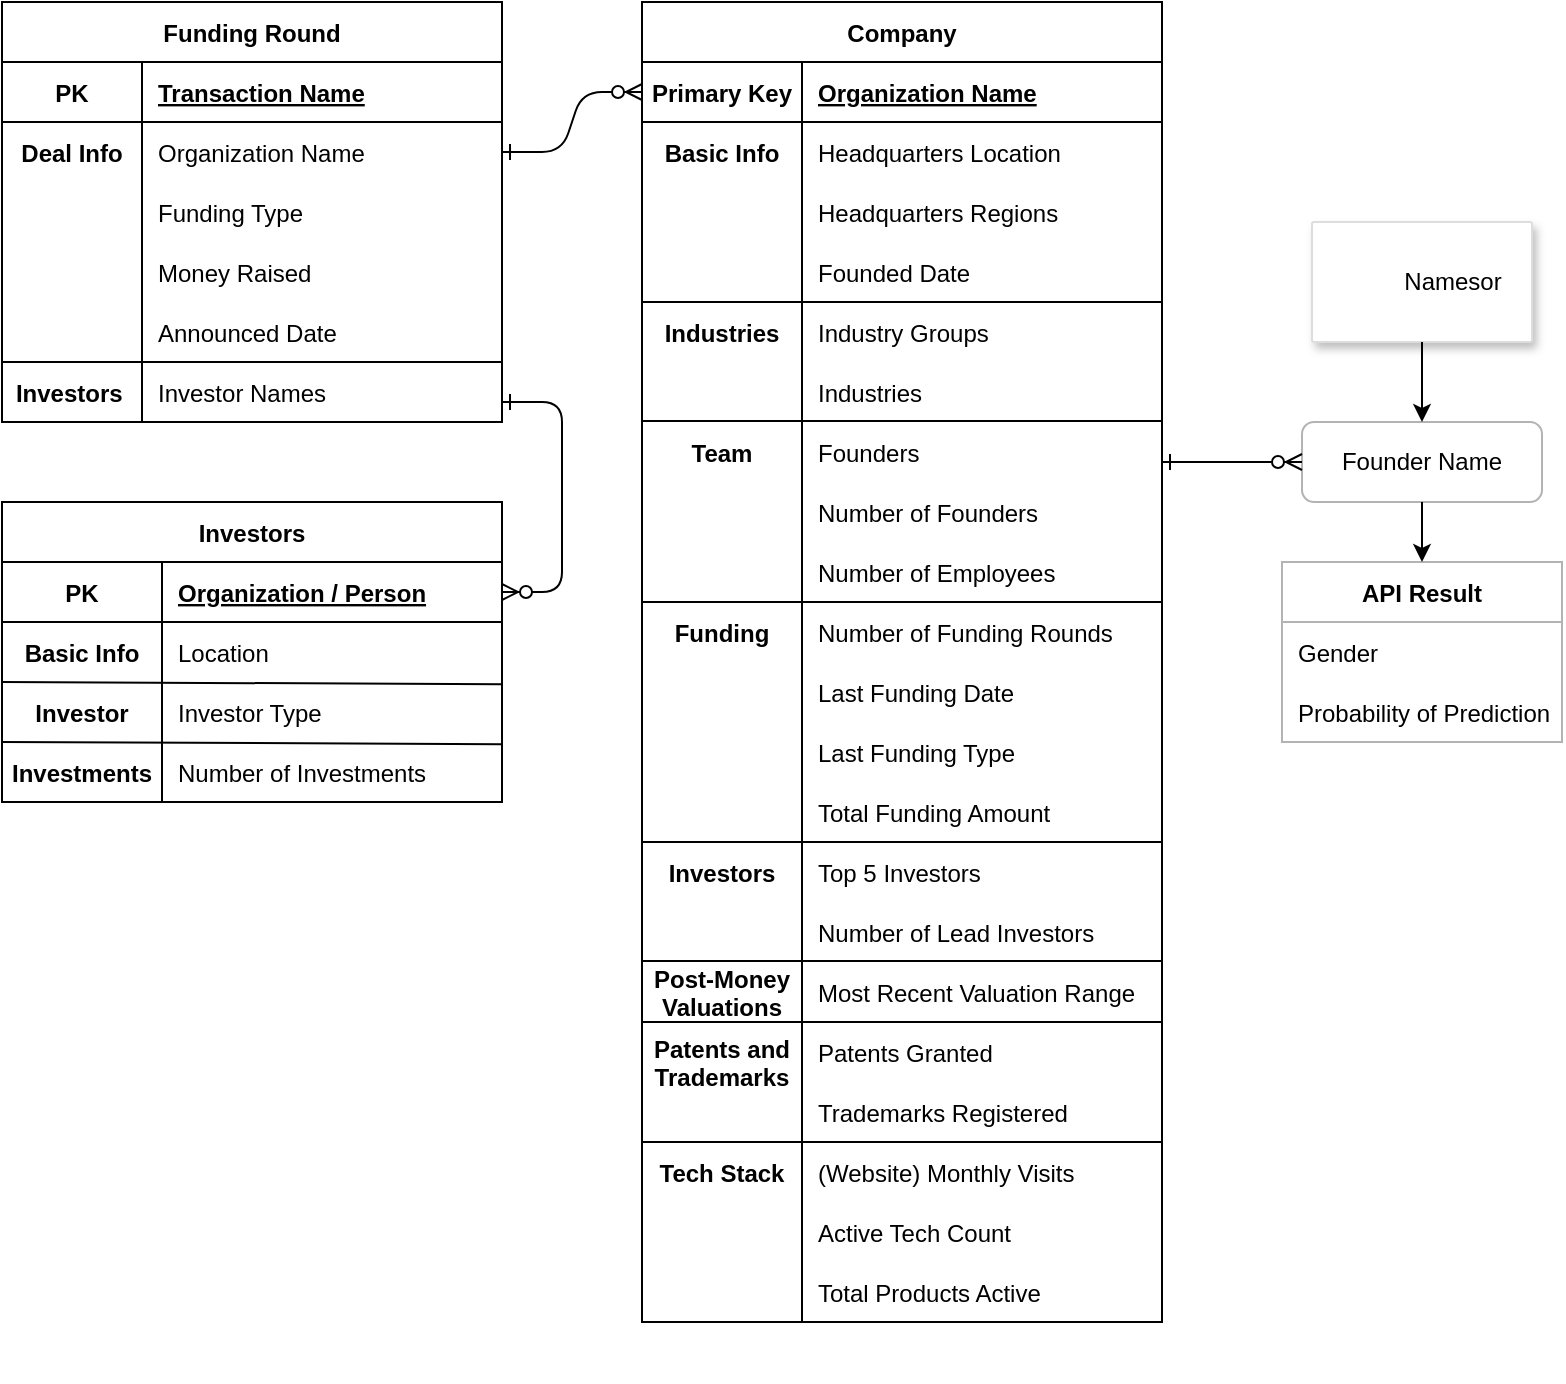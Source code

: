 <mxfile version="17.4.6" type="github">
  <diagram id="R2lEEEUBdFMjLlhIrx00" name="Page-1">
    <mxGraphModel dx="1173" dy="855" grid="0" gridSize="10" guides="1" tooltips="1" connect="1" arrows="1" fold="1" page="1" pageScale="1" pageWidth="1100" pageHeight="850" math="0" shadow="0" extFonts="Permanent Marker^https://fonts.googleapis.com/css?family=Permanent+Marker">
      <root>
        <mxCell id="0" />
        <mxCell id="1" parent="0" />
        <mxCell id="C-vyLk0tnHw3VtMMgP7b-1" value="" style="edgeStyle=entityRelationEdgeStyle;endArrow=ERzeroToMany;startArrow=ERone;endFill=1;startFill=0;exitX=1;exitY=0.5;exitDx=0;exitDy=0;entryX=0;entryY=0.5;entryDx=0;entryDy=0;" parent="1" source="C-vyLk0tnHw3VtMMgP7b-27" target="C-vyLk0tnHw3VtMMgP7b-3" edge="1">
          <mxGeometry width="100" height="100" relative="1" as="geometry">
            <mxPoint x="80" y="730" as="sourcePoint" />
            <mxPoint x="180" y="630" as="targetPoint" />
          </mxGeometry>
        </mxCell>
        <mxCell id="d0-8wZ6xfutbVwg7pQpN-62" value="" style="group" vertex="1" connectable="0" parent="1">
          <mxGeometry x="120" y="90" width="250" height="210" as="geometry" />
        </mxCell>
        <mxCell id="C-vyLk0tnHw3VtMMgP7b-23" value="Funding Round" style="shape=table;startSize=30;container=1;collapsible=1;childLayout=tableLayout;fixedRows=1;rowLines=0;fontStyle=1;align=center;resizeLast=1;" parent="d0-8wZ6xfutbVwg7pQpN-62" vertex="1">
          <mxGeometry width="250" height="210" as="geometry" />
        </mxCell>
        <mxCell id="C-vyLk0tnHw3VtMMgP7b-24" value="" style="shape=partialRectangle;collapsible=0;dropTarget=0;pointerEvents=0;fillColor=none;points=[[0,0.5],[1,0.5]];portConstraint=eastwest;top=0;left=0;right=0;bottom=1;" parent="C-vyLk0tnHw3VtMMgP7b-23" vertex="1">
          <mxGeometry y="30" width="250" height="30" as="geometry" />
        </mxCell>
        <mxCell id="C-vyLk0tnHw3VtMMgP7b-25" value="PK" style="shape=partialRectangle;overflow=hidden;connectable=0;fillColor=none;top=0;left=0;bottom=0;right=0;fontStyle=1;" parent="C-vyLk0tnHw3VtMMgP7b-24" vertex="1">
          <mxGeometry width="70" height="30" as="geometry">
            <mxRectangle width="70" height="30" as="alternateBounds" />
          </mxGeometry>
        </mxCell>
        <mxCell id="C-vyLk0tnHw3VtMMgP7b-26" value="Transaction Name" style="shape=partialRectangle;overflow=hidden;connectable=0;fillColor=none;top=0;left=0;bottom=0;right=0;align=left;spacingLeft=6;fontStyle=5;" parent="C-vyLk0tnHw3VtMMgP7b-24" vertex="1">
          <mxGeometry x="70" width="180" height="30" as="geometry">
            <mxRectangle width="180" height="30" as="alternateBounds" />
          </mxGeometry>
        </mxCell>
        <mxCell id="C-vyLk0tnHw3VtMMgP7b-27" value="" style="shape=partialRectangle;collapsible=0;dropTarget=0;pointerEvents=0;fillColor=none;points=[[0,0.5],[1,0.5]];portConstraint=eastwest;top=0;left=0;right=0;bottom=0;" parent="C-vyLk0tnHw3VtMMgP7b-23" vertex="1">
          <mxGeometry y="60" width="250" height="30" as="geometry" />
        </mxCell>
        <mxCell id="C-vyLk0tnHw3VtMMgP7b-28" value="Deal Info" style="shape=partialRectangle;overflow=hidden;connectable=0;fillColor=none;top=0;left=0;bottom=0;right=0;fontStyle=1" parent="C-vyLk0tnHw3VtMMgP7b-27" vertex="1">
          <mxGeometry width="70" height="30" as="geometry">
            <mxRectangle width="70" height="30" as="alternateBounds" />
          </mxGeometry>
        </mxCell>
        <mxCell id="C-vyLk0tnHw3VtMMgP7b-29" value="Organization Name" style="shape=partialRectangle;overflow=hidden;connectable=0;fillColor=none;top=0;left=0;bottom=0;right=0;align=left;spacingLeft=6;" parent="C-vyLk0tnHw3VtMMgP7b-27" vertex="1">
          <mxGeometry x="70" width="180" height="30" as="geometry">
            <mxRectangle width="180" height="30" as="alternateBounds" />
          </mxGeometry>
        </mxCell>
        <mxCell id="d0-8wZ6xfutbVwg7pQpN-1" value="Funding Type" style="shape=partialRectangle;overflow=hidden;connectable=0;fillColor=none;top=0;left=0;bottom=0;right=0;align=left;spacingLeft=6;" vertex="1" parent="d0-8wZ6xfutbVwg7pQpN-62">
          <mxGeometry x="70" y="90" width="180" height="30" as="geometry">
            <mxRectangle width="230" height="30" as="alternateBounds" />
          </mxGeometry>
        </mxCell>
        <mxCell id="d0-8wZ6xfutbVwg7pQpN-2" value="Money Raised" style="shape=partialRectangle;overflow=hidden;connectable=0;fillColor=none;top=0;left=0;bottom=0;right=0;align=left;spacingLeft=6;" vertex="1" parent="d0-8wZ6xfutbVwg7pQpN-62">
          <mxGeometry x="70" y="120" width="180" height="30" as="geometry">
            <mxRectangle width="230" height="30" as="alternateBounds" />
          </mxGeometry>
        </mxCell>
        <mxCell id="d0-8wZ6xfutbVwg7pQpN-3" value="Investor Names" style="shape=partialRectangle;overflow=hidden;connectable=0;fillColor=none;top=0;left=0;bottom=0;right=0;align=left;spacingLeft=6;" vertex="1" parent="d0-8wZ6xfutbVwg7pQpN-62">
          <mxGeometry x="70" y="180" width="180" height="30" as="geometry">
            <mxRectangle width="230" height="30" as="alternateBounds" />
          </mxGeometry>
        </mxCell>
        <mxCell id="d0-8wZ6xfutbVwg7pQpN-58" value="Announced Date" style="shape=partialRectangle;overflow=hidden;connectable=0;fillColor=none;top=0;left=0;bottom=0;right=0;align=left;spacingLeft=6;" vertex="1" parent="d0-8wZ6xfutbVwg7pQpN-62">
          <mxGeometry x="70" y="150" width="180" height="30" as="geometry">
            <mxRectangle width="230" height="30" as="alternateBounds" />
          </mxGeometry>
        </mxCell>
        <mxCell id="d0-8wZ6xfutbVwg7pQpN-60" value="Investors" style="shape=partialRectangle;overflow=hidden;connectable=0;fillColor=none;top=0;left=0;bottom=0;right=0;fontStyle=1" vertex="1" parent="d0-8wZ6xfutbVwg7pQpN-62">
          <mxGeometry y="180" width="67.308" height="30" as="geometry">
            <mxRectangle width="60" height="30" as="alternateBounds" />
          </mxGeometry>
        </mxCell>
        <mxCell id="d0-8wZ6xfutbVwg7pQpN-61" value="" style="endArrow=none;html=1;rounded=0;" edge="1" parent="d0-8wZ6xfutbVwg7pQpN-62">
          <mxGeometry width="50" height="50" relative="1" as="geometry">
            <mxPoint x="250" y="180" as="sourcePoint" />
            <mxPoint y="180" as="targetPoint" />
          </mxGeometry>
        </mxCell>
        <mxCell id="d0-8wZ6xfutbVwg7pQpN-4" value="" style="endArrow=none;html=1;rounded=0;" edge="1" parent="d0-8wZ6xfutbVwg7pQpN-62">
          <mxGeometry width="50" height="50" relative="1" as="geometry">
            <mxPoint x="69.998" y="210" as="sourcePoint" />
            <mxPoint x="69.998" y="90" as="targetPoint" />
          </mxGeometry>
        </mxCell>
        <mxCell id="d0-8wZ6xfutbVwg7pQpN-65" value="Investor" style="shape=partialRectangle;overflow=hidden;connectable=0;fillColor=none;top=0;left=0;bottom=0;right=0;fontStyle=1" vertex="1" parent="1">
          <mxGeometry x="120" y="430" width="80" height="30" as="geometry">
            <mxRectangle width="70" height="30" as="alternateBounds" />
          </mxGeometry>
        </mxCell>
        <mxCell id="d0-8wZ6xfutbVwg7pQpN-67" value="" style="group" vertex="1" connectable="0" parent="1">
          <mxGeometry x="120" y="340" width="250" height="150" as="geometry" />
        </mxCell>
        <mxCell id="d0-8wZ6xfutbVwg7pQpN-66" value="" style="endArrow=none;html=1;rounded=0;" edge="1" parent="d0-8wZ6xfutbVwg7pQpN-67">
          <mxGeometry width="50" height="50" relative="1" as="geometry">
            <mxPoint x="80" y="120" as="sourcePoint" />
            <mxPoint x="80" y="150" as="targetPoint" />
          </mxGeometry>
        </mxCell>
        <mxCell id="d0-8wZ6xfutbVwg7pQpN-89" value="" style="group" vertex="1" connectable="0" parent="d0-8wZ6xfutbVwg7pQpN-67">
          <mxGeometry width="250" height="150" as="geometry" />
        </mxCell>
        <mxCell id="C-vyLk0tnHw3VtMMgP7b-13" value="Investors" style="shape=table;startSize=30;container=1;collapsible=1;childLayout=tableLayout;fixedRows=1;rowLines=0;fontStyle=1;align=center;resizeLast=1;" parent="d0-8wZ6xfutbVwg7pQpN-89" vertex="1">
          <mxGeometry width="250" height="150" as="geometry">
            <mxRectangle width="90" height="30" as="alternateBounds" />
          </mxGeometry>
        </mxCell>
        <mxCell id="C-vyLk0tnHw3VtMMgP7b-14" value="" style="shape=partialRectangle;collapsible=0;dropTarget=0;pointerEvents=0;fillColor=none;points=[[0,0.5],[1,0.5]];portConstraint=eastwest;top=0;left=0;right=0;bottom=1;" parent="C-vyLk0tnHw3VtMMgP7b-13" vertex="1">
          <mxGeometry y="30" width="250" height="30" as="geometry" />
        </mxCell>
        <mxCell id="C-vyLk0tnHw3VtMMgP7b-15" value="PK" style="shape=partialRectangle;overflow=hidden;connectable=0;fillColor=none;top=0;left=0;bottom=0;right=0;fontStyle=1;" parent="C-vyLk0tnHw3VtMMgP7b-14" vertex="1">
          <mxGeometry width="80" height="30" as="geometry">
            <mxRectangle width="80" height="30" as="alternateBounds" />
          </mxGeometry>
        </mxCell>
        <mxCell id="C-vyLk0tnHw3VtMMgP7b-16" value="Organization / Person" style="shape=partialRectangle;overflow=hidden;connectable=0;fillColor=none;top=0;left=0;bottom=0;right=0;align=left;spacingLeft=6;fontStyle=5;" parent="C-vyLk0tnHw3VtMMgP7b-14" vertex="1">
          <mxGeometry x="80" width="170" height="30" as="geometry">
            <mxRectangle width="170" height="30" as="alternateBounds" />
          </mxGeometry>
        </mxCell>
        <mxCell id="C-vyLk0tnHw3VtMMgP7b-17" value="" style="shape=partialRectangle;collapsible=0;dropTarget=0;pointerEvents=0;fillColor=none;points=[[0,0.5],[1,0.5]];portConstraint=eastwest;top=0;left=0;right=0;bottom=0;" parent="C-vyLk0tnHw3VtMMgP7b-13" vertex="1">
          <mxGeometry y="60" width="250" height="30" as="geometry" />
        </mxCell>
        <mxCell id="C-vyLk0tnHw3VtMMgP7b-18" value="Basic Info" style="shape=partialRectangle;overflow=hidden;connectable=0;fillColor=none;top=0;left=0;bottom=0;right=0;fontStyle=1" parent="C-vyLk0tnHw3VtMMgP7b-17" vertex="1">
          <mxGeometry width="80" height="30" as="geometry">
            <mxRectangle width="80" height="30" as="alternateBounds" />
          </mxGeometry>
        </mxCell>
        <mxCell id="C-vyLk0tnHw3VtMMgP7b-19" value="Location" style="shape=partialRectangle;overflow=hidden;connectable=0;fillColor=none;top=0;left=0;bottom=0;right=0;align=left;spacingLeft=6;" parent="C-vyLk0tnHw3VtMMgP7b-17" vertex="1">
          <mxGeometry x="80" width="170" height="30" as="geometry">
            <mxRectangle width="170" height="30" as="alternateBounds" />
          </mxGeometry>
        </mxCell>
        <mxCell id="C-vyLk0tnHw3VtMMgP7b-20" value="" style="shape=partialRectangle;collapsible=0;dropTarget=0;pointerEvents=0;fillColor=none;points=[[0,0.5],[1,0.5]];portConstraint=eastwest;top=0;left=0;right=0;bottom=0;" parent="C-vyLk0tnHw3VtMMgP7b-13" vertex="1">
          <mxGeometry y="90" width="250" height="30" as="geometry" />
        </mxCell>
        <mxCell id="C-vyLk0tnHw3VtMMgP7b-21" value="" style="shape=partialRectangle;overflow=hidden;connectable=0;fillColor=none;top=0;left=0;bottom=0;right=0;" parent="C-vyLk0tnHw3VtMMgP7b-20" vertex="1">
          <mxGeometry width="80" height="30" as="geometry">
            <mxRectangle width="80" height="30" as="alternateBounds" />
          </mxGeometry>
        </mxCell>
        <mxCell id="C-vyLk0tnHw3VtMMgP7b-22" value="Investor Type" style="shape=partialRectangle;overflow=hidden;connectable=0;fillColor=none;top=0;left=0;bottom=0;right=0;align=left;spacingLeft=6;" parent="C-vyLk0tnHw3VtMMgP7b-20" vertex="1">
          <mxGeometry x="80" width="170" height="30" as="geometry">
            <mxRectangle width="170" height="30" as="alternateBounds" />
          </mxGeometry>
        </mxCell>
        <mxCell id="d0-8wZ6xfutbVwg7pQpN-87" value="" style="endArrow=none;html=1;rounded=0;fontColor=#FF0000;exitX=-0.001;exitY=0.999;exitDx=0;exitDy=0;exitPerimeter=0;entryX=0.999;entryY=1.036;entryDx=0;entryDy=0;entryPerimeter=0;" edge="1" parent="C-vyLk0tnHw3VtMMgP7b-13" source="C-vyLk0tnHw3VtMMgP7b-20" target="C-vyLk0tnHw3VtMMgP7b-20">
          <mxGeometry width="50" height="50" relative="1" as="geometry">
            <mxPoint x="170" y="50" as="sourcePoint" />
            <mxPoint x="220" as="targetPoint" />
          </mxGeometry>
        </mxCell>
        <mxCell id="d0-8wZ6xfutbVwg7pQpN-63" value="Investments" style="shape=partialRectangle;overflow=hidden;connectable=0;fillColor=none;top=0;left=0;bottom=0;right=0;fontStyle=1" vertex="1" parent="d0-8wZ6xfutbVwg7pQpN-89">
          <mxGeometry y="120" width="80" height="30" as="geometry">
            <mxRectangle width="70" height="30" as="alternateBounds" />
          </mxGeometry>
        </mxCell>
        <mxCell id="d0-8wZ6xfutbVwg7pQpN-64" value="Number of Investments" style="shape=partialRectangle;overflow=hidden;connectable=0;fillColor=none;top=0;left=0;bottom=0;right=0;align=left;spacingLeft=6;" vertex="1" parent="d0-8wZ6xfutbVwg7pQpN-89">
          <mxGeometry x="80" y="120" width="170" height="30" as="geometry">
            <mxRectangle width="180" height="30" as="alternateBounds" />
          </mxGeometry>
        </mxCell>
        <mxCell id="d0-8wZ6xfutbVwg7pQpN-88" value="" style="endArrow=none;html=1;rounded=0;fontColor=#FF0000;exitX=-0.001;exitY=0.999;exitDx=0;exitDy=0;exitPerimeter=0;entryX=0.999;entryY=1.036;entryDx=0;entryDy=0;entryPerimeter=0;" edge="1" parent="d0-8wZ6xfutbVwg7pQpN-89">
          <mxGeometry width="50" height="50" relative="1" as="geometry">
            <mxPoint y="90.0" as="sourcePoint" />
            <mxPoint x="250.0" y="91.11" as="targetPoint" />
          </mxGeometry>
        </mxCell>
        <mxCell id="d0-8wZ6xfutbVwg7pQpN-69" value="" style="edgeStyle=entityRelationEdgeStyle;endArrow=ERzeroToMany;startArrow=ERone;endFill=1;startFill=0;entryX=1;entryY=0.5;entryDx=0;entryDy=0;" edge="1" parent="1" target="C-vyLk0tnHw3VtMMgP7b-14">
          <mxGeometry width="100" height="100" relative="1" as="geometry">
            <mxPoint x="370" y="290" as="sourcePoint" />
            <mxPoint x="440" y="540" as="targetPoint" />
          </mxGeometry>
        </mxCell>
        <mxCell id="d0-8wZ6xfutbVwg7pQpN-77" value="" style="group" vertex="1" connectable="0" parent="1">
          <mxGeometry x="775" y="200" width="110" height="60" as="geometry" />
        </mxCell>
        <mxCell id="d0-8wZ6xfutbVwg7pQpN-71" value="" style="strokeColor=#dddddd;shadow=1;strokeWidth=1;rounded=1;absoluteArcSize=1;arcSize=2;" vertex="1" parent="d0-8wZ6xfutbVwg7pQpN-77">
          <mxGeometry width="110" height="60" as="geometry" />
        </mxCell>
        <mxCell id="d0-8wZ6xfutbVwg7pQpN-75" value="" style="shape=image;verticalLabelPosition=bottom;labelBackgroundColor=default;verticalAlign=top;aspect=fixed;imageAspect=0;image=https://namsor.app/compressed_images/namsor_small.svg;" vertex="1" parent="d0-8wZ6xfutbVwg7pQpN-77">
          <mxGeometry y="5" width="50" height="50" as="geometry" />
        </mxCell>
        <mxCell id="d0-8wZ6xfutbVwg7pQpN-76" value="Namesor" style="text;html=1;align=center;verticalAlign=middle;resizable=0;points=[];autosize=1;strokeColor=none;fillColor=none;" vertex="1" parent="d0-8wZ6xfutbVwg7pQpN-77">
          <mxGeometry x="40" y="20" width="60" height="20" as="geometry" />
        </mxCell>
        <mxCell id="d0-8wZ6xfutbVwg7pQpN-79" value="Founder Name" style="rounded=1;whiteSpace=wrap;html=1;strokeColor=#B3B3B3;" vertex="1" parent="1">
          <mxGeometry x="770" y="300" width="120" height="40" as="geometry" />
        </mxCell>
        <mxCell id="d0-8wZ6xfutbVwg7pQpN-80" value="API Result" style="swimlane;strokeColor=#B3B3B3;startSize=30;" vertex="1" parent="1">
          <mxGeometry x="760" y="370" width="140" height="90" as="geometry" />
        </mxCell>
        <mxCell id="d0-8wZ6xfutbVwg7pQpN-81" value="Gender" style="shape=partialRectangle;overflow=hidden;connectable=0;fillColor=none;top=0;left=0;bottom=0;right=0;align=left;spacingLeft=6;" vertex="1" parent="d0-8wZ6xfutbVwg7pQpN-80">
          <mxGeometry y="30" width="140" height="30" as="geometry">
            <mxRectangle width="180" height="30" as="alternateBounds" />
          </mxGeometry>
        </mxCell>
        <mxCell id="d0-8wZ6xfutbVwg7pQpN-82" value="Probability of Prediction" style="shape=partialRectangle;overflow=hidden;connectable=0;fillColor=none;top=0;left=0;bottom=0;right=0;align=left;spacingLeft=6;" vertex="1" parent="d0-8wZ6xfutbVwg7pQpN-80">
          <mxGeometry y="60" width="140" height="30" as="geometry">
            <mxRectangle width="180" height="30" as="alternateBounds" />
          </mxGeometry>
        </mxCell>
        <mxCell id="d0-8wZ6xfutbVwg7pQpN-83" value="" style="endArrow=classic;html=1;rounded=0;fontColor=#FF0000;entryX=0.5;entryY=0;entryDx=0;entryDy=0;exitX=0.5;exitY=1;exitDx=0;exitDy=0;" edge="1" parent="1" source="d0-8wZ6xfutbVwg7pQpN-71" target="d0-8wZ6xfutbVwg7pQpN-79">
          <mxGeometry width="50" height="50" relative="1" as="geometry">
            <mxPoint x="700" y="320" as="sourcePoint" />
            <mxPoint x="710" y="250" as="targetPoint" />
          </mxGeometry>
        </mxCell>
        <mxCell id="d0-8wZ6xfutbVwg7pQpN-84" value="" style="edgeStyle=entityRelationEdgeStyle;endArrow=ERzeroToMany;startArrow=ERone;endFill=1;startFill=0;entryX=0;entryY=0.5;entryDx=0;entryDy=0;" edge="1" parent="1" target="d0-8wZ6xfutbVwg7pQpN-79">
          <mxGeometry width="100" height="100" relative="1" as="geometry">
            <mxPoint x="700" y="320" as="sourcePoint" />
            <mxPoint x="380" y="395" as="targetPoint" />
          </mxGeometry>
        </mxCell>
        <mxCell id="d0-8wZ6xfutbVwg7pQpN-85" value="" style="endArrow=classic;html=1;rounded=0;fontColor=#FF0000;entryX=0.5;entryY=0;entryDx=0;entryDy=0;exitX=0.5;exitY=1;exitDx=0;exitDy=0;" edge="1" parent="1" source="d0-8wZ6xfutbVwg7pQpN-79" target="d0-8wZ6xfutbVwg7pQpN-80">
          <mxGeometry width="50" height="50" relative="1" as="geometry">
            <mxPoint x="840" y="270" as="sourcePoint" />
            <mxPoint x="840" y="310" as="targetPoint" />
          </mxGeometry>
        </mxCell>
        <mxCell id="d0-8wZ6xfutbVwg7pQpN-93" value="" style="group" vertex="1" connectable="0" parent="1">
          <mxGeometry x="440" y="90" width="260" height="690" as="geometry" />
        </mxCell>
        <mxCell id="C-vyLk0tnHw3VtMMgP7b-2" value="Company" style="shape=table;startSize=30;container=1;collapsible=1;childLayout=tableLayout;fixedRows=1;rowLines=0;fontStyle=1;align=center;resizeLast=1;" parent="d0-8wZ6xfutbVwg7pQpN-93" vertex="1">
          <mxGeometry width="260" height="660" as="geometry" />
        </mxCell>
        <mxCell id="C-vyLk0tnHw3VtMMgP7b-3" value="" style="shape=partialRectangle;collapsible=0;dropTarget=0;pointerEvents=0;fillColor=none;points=[[0,0.5],[1,0.5]];portConstraint=eastwest;top=0;left=0;right=0;bottom=1;" parent="C-vyLk0tnHw3VtMMgP7b-2" vertex="1">
          <mxGeometry y="30" width="260" height="30" as="geometry" />
        </mxCell>
        <mxCell id="C-vyLk0tnHw3VtMMgP7b-4" value="Primary Key" style="shape=partialRectangle;overflow=hidden;connectable=0;fillColor=none;top=0;left=0;bottom=0;right=0;fontStyle=1;" parent="C-vyLk0tnHw3VtMMgP7b-3" vertex="1">
          <mxGeometry width="80" height="30" as="geometry">
            <mxRectangle width="80" height="30" as="alternateBounds" />
          </mxGeometry>
        </mxCell>
        <mxCell id="C-vyLk0tnHw3VtMMgP7b-5" value="Organization Name" style="shape=partialRectangle;overflow=hidden;connectable=0;fillColor=none;top=0;left=0;bottom=0;right=0;align=left;spacingLeft=6;fontStyle=5;" parent="C-vyLk0tnHw3VtMMgP7b-3" vertex="1">
          <mxGeometry x="80" width="180" height="30" as="geometry">
            <mxRectangle width="180" height="30" as="alternateBounds" />
          </mxGeometry>
        </mxCell>
        <mxCell id="C-vyLk0tnHw3VtMMgP7b-6" value="" style="shape=partialRectangle;collapsible=0;dropTarget=0;pointerEvents=0;fillColor=none;points=[[0,0.5],[1,0.5]];portConstraint=eastwest;top=0;left=0;right=0;bottom=0;" parent="C-vyLk0tnHw3VtMMgP7b-2" vertex="1">
          <mxGeometry y="60" width="260" height="30" as="geometry" />
        </mxCell>
        <mxCell id="C-vyLk0tnHw3VtMMgP7b-7" value="Basic Info" style="shape=partialRectangle;overflow=hidden;connectable=0;fillColor=none;top=0;left=0;bottom=0;right=0;fontStyle=1" parent="C-vyLk0tnHw3VtMMgP7b-6" vertex="1">
          <mxGeometry width="80" height="30" as="geometry">
            <mxRectangle width="80" height="30" as="alternateBounds" />
          </mxGeometry>
        </mxCell>
        <mxCell id="C-vyLk0tnHw3VtMMgP7b-8" value="Headquarters Location" style="shape=partialRectangle;overflow=hidden;connectable=0;fillColor=none;top=0;left=0;bottom=0;right=0;align=left;spacingLeft=6;" parent="C-vyLk0tnHw3VtMMgP7b-6" vertex="1">
          <mxGeometry x="80" width="180" height="30" as="geometry">
            <mxRectangle width="180" height="30" as="alternateBounds" />
          </mxGeometry>
        </mxCell>
        <mxCell id="C-vyLk0tnHw3VtMMgP7b-9" value="" style="shape=partialRectangle;collapsible=0;dropTarget=0;pointerEvents=0;fillColor=none;points=[[0,0.5],[1,0.5]];portConstraint=eastwest;top=0;left=0;right=0;bottom=0;" parent="C-vyLk0tnHw3VtMMgP7b-2" vertex="1">
          <mxGeometry y="90" width="260" height="30" as="geometry" />
        </mxCell>
        <mxCell id="C-vyLk0tnHw3VtMMgP7b-10" value="" style="shape=partialRectangle;overflow=hidden;connectable=0;fillColor=none;top=0;left=0;bottom=0;right=0;" parent="C-vyLk0tnHw3VtMMgP7b-9" vertex="1">
          <mxGeometry width="80" height="30" as="geometry">
            <mxRectangle width="80" height="30" as="alternateBounds" />
          </mxGeometry>
        </mxCell>
        <mxCell id="C-vyLk0tnHw3VtMMgP7b-11" value="Headquarters Regions" style="shape=partialRectangle;overflow=hidden;connectable=0;fillColor=none;top=0;left=0;bottom=0;right=0;align=left;spacingLeft=6;" parent="C-vyLk0tnHw3VtMMgP7b-9" vertex="1">
          <mxGeometry x="80" width="180" height="30" as="geometry">
            <mxRectangle width="180" height="30" as="alternateBounds" />
          </mxGeometry>
        </mxCell>
        <mxCell id="d0-8wZ6xfutbVwg7pQpN-56" value="" style="group" vertex="1" connectable="0" parent="d0-8wZ6xfutbVwg7pQpN-93">
          <mxGeometry y="120" width="260" height="570" as="geometry" />
        </mxCell>
        <mxCell id="d0-8wZ6xfutbVwg7pQpN-7" value="Founded Date" style="shape=partialRectangle;overflow=hidden;connectable=0;fillColor=none;top=0;left=0;bottom=0;right=0;align=left;spacingLeft=6;" vertex="1" parent="d0-8wZ6xfutbVwg7pQpN-56">
          <mxGeometry x="80" width="180" height="30" as="geometry">
            <mxRectangle width="180" height="30" as="alternateBounds" />
          </mxGeometry>
        </mxCell>
        <mxCell id="d0-8wZ6xfutbVwg7pQpN-8" value="Industries" style="shape=partialRectangle;overflow=hidden;connectable=0;fillColor=none;top=0;left=0;bottom=0;right=0;fontStyle=1" vertex="1" parent="d0-8wZ6xfutbVwg7pQpN-56">
          <mxGeometry y="30" width="80" height="30" as="geometry">
            <mxRectangle width="80" height="30" as="alternateBounds" />
          </mxGeometry>
        </mxCell>
        <mxCell id="d0-8wZ6xfutbVwg7pQpN-11" value="Industry Groups" style="shape=partialRectangle;overflow=hidden;connectable=0;fillColor=none;top=0;left=0;bottom=0;right=0;align=left;spacingLeft=6;" vertex="1" parent="d0-8wZ6xfutbVwg7pQpN-56">
          <mxGeometry x="80" y="30" width="180" height="30" as="geometry">
            <mxRectangle width="180" height="30" as="alternateBounds" />
          </mxGeometry>
        </mxCell>
        <mxCell id="d0-8wZ6xfutbVwg7pQpN-13" value="Industries" style="shape=partialRectangle;overflow=hidden;connectable=0;fillColor=none;top=0;left=0;bottom=0;right=0;align=left;spacingLeft=6;" vertex="1" parent="d0-8wZ6xfutbVwg7pQpN-56">
          <mxGeometry x="80" y="60" width="180" height="30" as="geometry">
            <mxRectangle width="180" height="30" as="alternateBounds" />
          </mxGeometry>
        </mxCell>
        <mxCell id="d0-8wZ6xfutbVwg7pQpN-14" value="Team" style="shape=partialRectangle;overflow=hidden;connectable=0;fillColor=none;top=0;left=0;bottom=0;right=0;fontStyle=1" vertex="1" parent="d0-8wZ6xfutbVwg7pQpN-56">
          <mxGeometry y="90" width="80" height="30" as="geometry">
            <mxRectangle width="80" height="30" as="alternateBounds" />
          </mxGeometry>
        </mxCell>
        <mxCell id="d0-8wZ6xfutbVwg7pQpN-15" value="Founders" style="shape=partialRectangle;overflow=hidden;connectable=0;fillColor=none;top=0;left=0;bottom=0;right=0;align=left;spacingLeft=6;" vertex="1" parent="d0-8wZ6xfutbVwg7pQpN-56">
          <mxGeometry x="80" y="90" width="180" height="30" as="geometry">
            <mxRectangle width="180" height="30" as="alternateBounds" />
          </mxGeometry>
        </mxCell>
        <mxCell id="d0-8wZ6xfutbVwg7pQpN-16" value="Number of Founders" style="shape=partialRectangle;overflow=hidden;connectable=0;fillColor=none;top=0;left=0;bottom=0;right=0;align=left;spacingLeft=6;" vertex="1" parent="d0-8wZ6xfutbVwg7pQpN-56">
          <mxGeometry x="80" y="120" width="180" height="30" as="geometry">
            <mxRectangle width="180" height="30" as="alternateBounds" />
          </mxGeometry>
        </mxCell>
        <mxCell id="d0-8wZ6xfutbVwg7pQpN-17" value="Number of Employees" style="shape=partialRectangle;overflow=hidden;connectable=0;fillColor=none;top=0;left=0;bottom=0;right=0;align=left;spacingLeft=6;" vertex="1" parent="d0-8wZ6xfutbVwg7pQpN-56">
          <mxGeometry x="80" y="150" width="180" height="30" as="geometry">
            <mxRectangle width="180" height="30" as="alternateBounds" />
          </mxGeometry>
        </mxCell>
        <mxCell id="d0-8wZ6xfutbVwg7pQpN-18" value="Funding" style="shape=partialRectangle;overflow=hidden;connectable=0;fillColor=none;top=0;left=0;bottom=0;right=0;fontStyle=1" vertex="1" parent="d0-8wZ6xfutbVwg7pQpN-56">
          <mxGeometry y="180" width="80" height="30" as="geometry">
            <mxRectangle width="80" height="30" as="alternateBounds" />
          </mxGeometry>
        </mxCell>
        <mxCell id="d0-8wZ6xfutbVwg7pQpN-20" value="Number of Funding Rounds" style="shape=partialRectangle;overflow=hidden;connectable=0;fillColor=none;top=0;left=0;bottom=0;right=0;align=left;spacingLeft=6;" vertex="1" parent="d0-8wZ6xfutbVwg7pQpN-56">
          <mxGeometry x="80" y="180" width="180" height="30" as="geometry">
            <mxRectangle width="180" height="30" as="alternateBounds" />
          </mxGeometry>
        </mxCell>
        <mxCell id="d0-8wZ6xfutbVwg7pQpN-21" value="Last Funding Date" style="shape=partialRectangle;overflow=hidden;connectable=0;fillColor=none;top=0;left=0;bottom=0;right=0;align=left;spacingLeft=6;" vertex="1" parent="d0-8wZ6xfutbVwg7pQpN-56">
          <mxGeometry x="80" y="210" width="180" height="30" as="geometry">
            <mxRectangle width="180" height="30" as="alternateBounds" />
          </mxGeometry>
        </mxCell>
        <mxCell id="d0-8wZ6xfutbVwg7pQpN-22" value="Last Funding Type" style="shape=partialRectangle;overflow=hidden;connectable=0;fillColor=none;top=0;left=0;bottom=0;right=0;align=left;spacingLeft=6;" vertex="1" parent="d0-8wZ6xfutbVwg7pQpN-56">
          <mxGeometry x="80" y="240" width="180" height="30" as="geometry">
            <mxRectangle width="180" height="30" as="alternateBounds" />
          </mxGeometry>
        </mxCell>
        <mxCell id="d0-8wZ6xfutbVwg7pQpN-23" value="Total Funding Amount" style="shape=partialRectangle;overflow=hidden;connectable=0;fillColor=none;top=0;left=0;bottom=0;right=0;align=left;spacingLeft=6;" vertex="1" parent="d0-8wZ6xfutbVwg7pQpN-56">
          <mxGeometry x="80" y="270" width="180" height="30" as="geometry">
            <mxRectangle width="180" height="30" as="alternateBounds" />
          </mxGeometry>
        </mxCell>
        <mxCell id="d0-8wZ6xfutbVwg7pQpN-24" value="Investors" style="shape=partialRectangle;overflow=hidden;connectable=0;fillColor=none;top=0;left=0;bottom=0;right=0;fontStyle=1" vertex="1" parent="d0-8wZ6xfutbVwg7pQpN-56">
          <mxGeometry y="300" width="80" height="30" as="geometry">
            <mxRectangle width="80" height="30" as="alternateBounds" />
          </mxGeometry>
        </mxCell>
        <mxCell id="d0-8wZ6xfutbVwg7pQpN-26" value="Top 5 Investors" style="shape=partialRectangle;overflow=hidden;connectable=0;fillColor=none;top=0;left=0;bottom=0;right=0;align=left;spacingLeft=6;" vertex="1" parent="d0-8wZ6xfutbVwg7pQpN-56">
          <mxGeometry x="80" y="300" width="180" height="30" as="geometry">
            <mxRectangle width="180" height="30" as="alternateBounds" />
          </mxGeometry>
        </mxCell>
        <mxCell id="d0-8wZ6xfutbVwg7pQpN-27" value="Number of Lead Investors" style="shape=partialRectangle;overflow=hidden;connectable=0;fillColor=none;top=0;left=0;bottom=0;right=0;align=left;spacingLeft=6;" vertex="1" parent="d0-8wZ6xfutbVwg7pQpN-56">
          <mxGeometry x="80" y="330" width="180" height="30" as="geometry">
            <mxRectangle width="180" height="30" as="alternateBounds" />
          </mxGeometry>
        </mxCell>
        <mxCell id="d0-8wZ6xfutbVwg7pQpN-38" value="Post-Money&#xa;Valuations" style="shape=partialRectangle;overflow=hidden;connectable=0;fillColor=none;top=0;left=0;bottom=0;right=0;fontStyle=1" vertex="1" parent="d0-8wZ6xfutbVwg7pQpN-56">
          <mxGeometry y="360" width="80" height="30" as="geometry">
            <mxRectangle width="80" height="30" as="alternateBounds" />
          </mxGeometry>
        </mxCell>
        <mxCell id="d0-8wZ6xfutbVwg7pQpN-39" value="Most Recent Valuation Range" style="shape=partialRectangle;overflow=hidden;connectable=0;fillColor=none;top=0;left=0;bottom=0;right=0;align=left;spacingLeft=6;" vertex="1" parent="d0-8wZ6xfutbVwg7pQpN-56">
          <mxGeometry x="80" y="360" width="180" height="30" as="geometry">
            <mxRectangle width="180" height="30" as="alternateBounds" />
          </mxGeometry>
        </mxCell>
        <mxCell id="d0-8wZ6xfutbVwg7pQpN-40" value="(Website) Monthly Visits" style="shape=partialRectangle;overflow=hidden;connectable=0;fillColor=none;top=0;left=0;bottom=0;right=0;align=left;spacingLeft=6;" vertex="1" parent="d0-8wZ6xfutbVwg7pQpN-56">
          <mxGeometry x="80" y="450" width="180" height="30" as="geometry">
            <mxRectangle width="180" height="30" as="alternateBounds" />
          </mxGeometry>
        </mxCell>
        <mxCell id="d0-8wZ6xfutbVwg7pQpN-41" value="Tech Stack" style="shape=partialRectangle;overflow=hidden;connectable=0;fillColor=none;top=0;left=0;bottom=0;right=0;fontStyle=1" vertex="1" parent="d0-8wZ6xfutbVwg7pQpN-56">
          <mxGeometry y="450" width="80" height="30" as="geometry">
            <mxRectangle width="80" height="30" as="alternateBounds" />
          </mxGeometry>
        </mxCell>
        <mxCell id="d0-8wZ6xfutbVwg7pQpN-42" value="Active Tech Count" style="shape=partialRectangle;overflow=hidden;connectable=0;fillColor=none;top=0;left=0;bottom=0;right=0;align=left;spacingLeft=6;" vertex="1" parent="d0-8wZ6xfutbVwg7pQpN-56">
          <mxGeometry x="80" y="480" width="180" height="30" as="geometry">
            <mxRectangle width="180" height="30" as="alternateBounds" />
          </mxGeometry>
        </mxCell>
        <mxCell id="d0-8wZ6xfutbVwg7pQpN-43" value="" style="shape=partialRectangle;overflow=hidden;connectable=0;fillColor=none;top=0;left=0;bottom=0;right=0;align=left;spacingLeft=6;" vertex="1" parent="d0-8wZ6xfutbVwg7pQpN-56">
          <mxGeometry x="80" y="510" width="180" height="30" as="geometry">
            <mxRectangle width="180" height="30" as="alternateBounds" />
          </mxGeometry>
        </mxCell>
        <mxCell id="d0-8wZ6xfutbVwg7pQpN-44" value="Total Products Active" style="shape=partialRectangle;overflow=hidden;connectable=0;fillColor=none;top=0;left=0;bottom=0;right=0;align=left;spacingLeft=6;" vertex="1" parent="d0-8wZ6xfutbVwg7pQpN-56">
          <mxGeometry x="80" y="510" width="180" height="30" as="geometry">
            <mxRectangle width="180" height="30" as="alternateBounds" />
          </mxGeometry>
        </mxCell>
        <mxCell id="d0-8wZ6xfutbVwg7pQpN-45" value="Patents and &#xa;Trademarks" style="shape=partialRectangle;overflow=hidden;connectable=0;fillColor=none;top=0;left=0;bottom=0;right=0;fontStyle=1" vertex="1" parent="d0-8wZ6xfutbVwg7pQpN-56">
          <mxGeometry y="390" width="80" height="40" as="geometry">
            <mxRectangle width="80" height="30" as="alternateBounds" />
          </mxGeometry>
        </mxCell>
        <mxCell id="d0-8wZ6xfutbVwg7pQpN-46" value="Patents Granted" style="shape=partialRectangle;overflow=hidden;connectable=0;fillColor=none;top=0;left=0;bottom=0;right=0;align=left;spacingLeft=6;" vertex="1" parent="d0-8wZ6xfutbVwg7pQpN-56">
          <mxGeometry x="80" y="390" width="180" height="30" as="geometry">
            <mxRectangle width="180" height="30" as="alternateBounds" />
          </mxGeometry>
        </mxCell>
        <mxCell id="d0-8wZ6xfutbVwg7pQpN-47" value="Trademarks Registered" style="shape=partialRectangle;overflow=hidden;connectable=0;fillColor=none;top=0;left=0;bottom=0;right=0;align=left;spacingLeft=6;" vertex="1" parent="d0-8wZ6xfutbVwg7pQpN-56">
          <mxGeometry x="80" y="420" width="180" height="30" as="geometry">
            <mxRectangle width="180" height="30" as="alternateBounds" />
          </mxGeometry>
        </mxCell>
        <mxCell id="d0-8wZ6xfutbVwg7pQpN-48" value="" style="endArrow=none;html=1;rounded=0;" edge="1" parent="d0-8wZ6xfutbVwg7pQpN-56">
          <mxGeometry width="50" height="50" relative="1" as="geometry">
            <mxPoint x="80" y="540" as="sourcePoint" />
            <mxPoint x="80" as="targetPoint" />
          </mxGeometry>
        </mxCell>
        <mxCell id="d0-8wZ6xfutbVwg7pQpN-49" value="" style="endArrow=none;html=1;rounded=0;" edge="1" parent="d0-8wZ6xfutbVwg7pQpN-56">
          <mxGeometry width="50" height="50" relative="1" as="geometry">
            <mxPoint y="30" as="sourcePoint" />
            <mxPoint x="260" y="30" as="targetPoint" />
          </mxGeometry>
        </mxCell>
        <mxCell id="d0-8wZ6xfutbVwg7pQpN-50" value="" style="endArrow=none;html=1;rounded=0;" edge="1" parent="d0-8wZ6xfutbVwg7pQpN-56">
          <mxGeometry width="50" height="50" relative="1" as="geometry">
            <mxPoint y="89.51" as="sourcePoint" />
            <mxPoint x="260" y="89.51" as="targetPoint" />
          </mxGeometry>
        </mxCell>
        <mxCell id="d0-8wZ6xfutbVwg7pQpN-51" value="" style="endArrow=none;html=1;rounded=0;" edge="1" parent="d0-8wZ6xfutbVwg7pQpN-56">
          <mxGeometry width="50" height="50" relative="1" as="geometry">
            <mxPoint y="180" as="sourcePoint" />
            <mxPoint x="260" y="180" as="targetPoint" />
          </mxGeometry>
        </mxCell>
        <mxCell id="d0-8wZ6xfutbVwg7pQpN-52" value="" style="endArrow=none;html=1;rounded=0;" edge="1" parent="d0-8wZ6xfutbVwg7pQpN-56">
          <mxGeometry width="50" height="50" relative="1" as="geometry">
            <mxPoint y="300" as="sourcePoint" />
            <mxPoint x="260" y="300" as="targetPoint" />
          </mxGeometry>
        </mxCell>
        <mxCell id="d0-8wZ6xfutbVwg7pQpN-53" value="" style="endArrow=none;html=1;rounded=0;" edge="1" parent="d0-8wZ6xfutbVwg7pQpN-56">
          <mxGeometry width="50" height="50" relative="1" as="geometry">
            <mxPoint y="359.51" as="sourcePoint" />
            <mxPoint x="260" y="359.51" as="targetPoint" />
          </mxGeometry>
        </mxCell>
        <mxCell id="d0-8wZ6xfutbVwg7pQpN-54" value="" style="endArrow=none;html=1;rounded=0;" edge="1" parent="d0-8wZ6xfutbVwg7pQpN-56">
          <mxGeometry width="50" height="50" relative="1" as="geometry">
            <mxPoint y="390" as="sourcePoint" />
            <mxPoint x="260" y="390" as="targetPoint" />
          </mxGeometry>
        </mxCell>
        <mxCell id="d0-8wZ6xfutbVwg7pQpN-55" value="" style="endArrow=none;html=1;rounded=0;" edge="1" parent="d0-8wZ6xfutbVwg7pQpN-56">
          <mxGeometry width="50" height="50" relative="1" as="geometry">
            <mxPoint y="450" as="sourcePoint" />
            <mxPoint x="260" y="450" as="targetPoint" />
          </mxGeometry>
        </mxCell>
      </root>
    </mxGraphModel>
  </diagram>
</mxfile>
